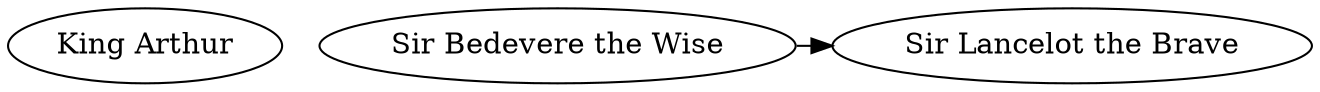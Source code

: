 // The Round Table
digraph {
	A [label="King Arthur"]
	B [label="Sir Bedevere the Wise"]
	L [label="Sir Lancelot the Brave"]
	B -> L [constraint=false]
}
